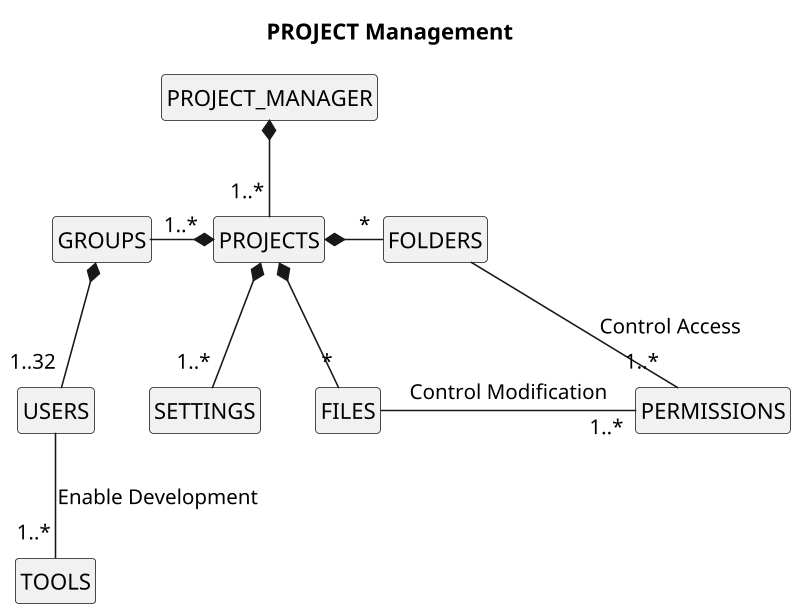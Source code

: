 @startuml

hide circle
hide empty methods
hide empty fields

title PROJECT Management
scale 800 width

class PROJECT_MANAGER{
}

class PROJECTS{
}

class USERS{
}

class GROUPS{
}

class FOLDERS{
}

class FILES{
}

class PERMISSIONS{
}

class SETTINGS{
}

class TOOLS{
}

PROJECT_MANAGER *--"1..*" PROJECTS

GROUPS *--"1..32" USERS

PROJECTS *--left"1..*" GROUPS
PROJECTS *--"*" FILES
PROJECTS *--right"*" FOLDERS
PROJECTS *--"1..*" SETTINGS
FILES -right-"1..*" PERMISSIONS : "Control Modification"
FOLDERS --"1..*" PERMISSIONS : "Control Access"
USERS --"1..*" TOOLS : "Enable Development" 

@enduml